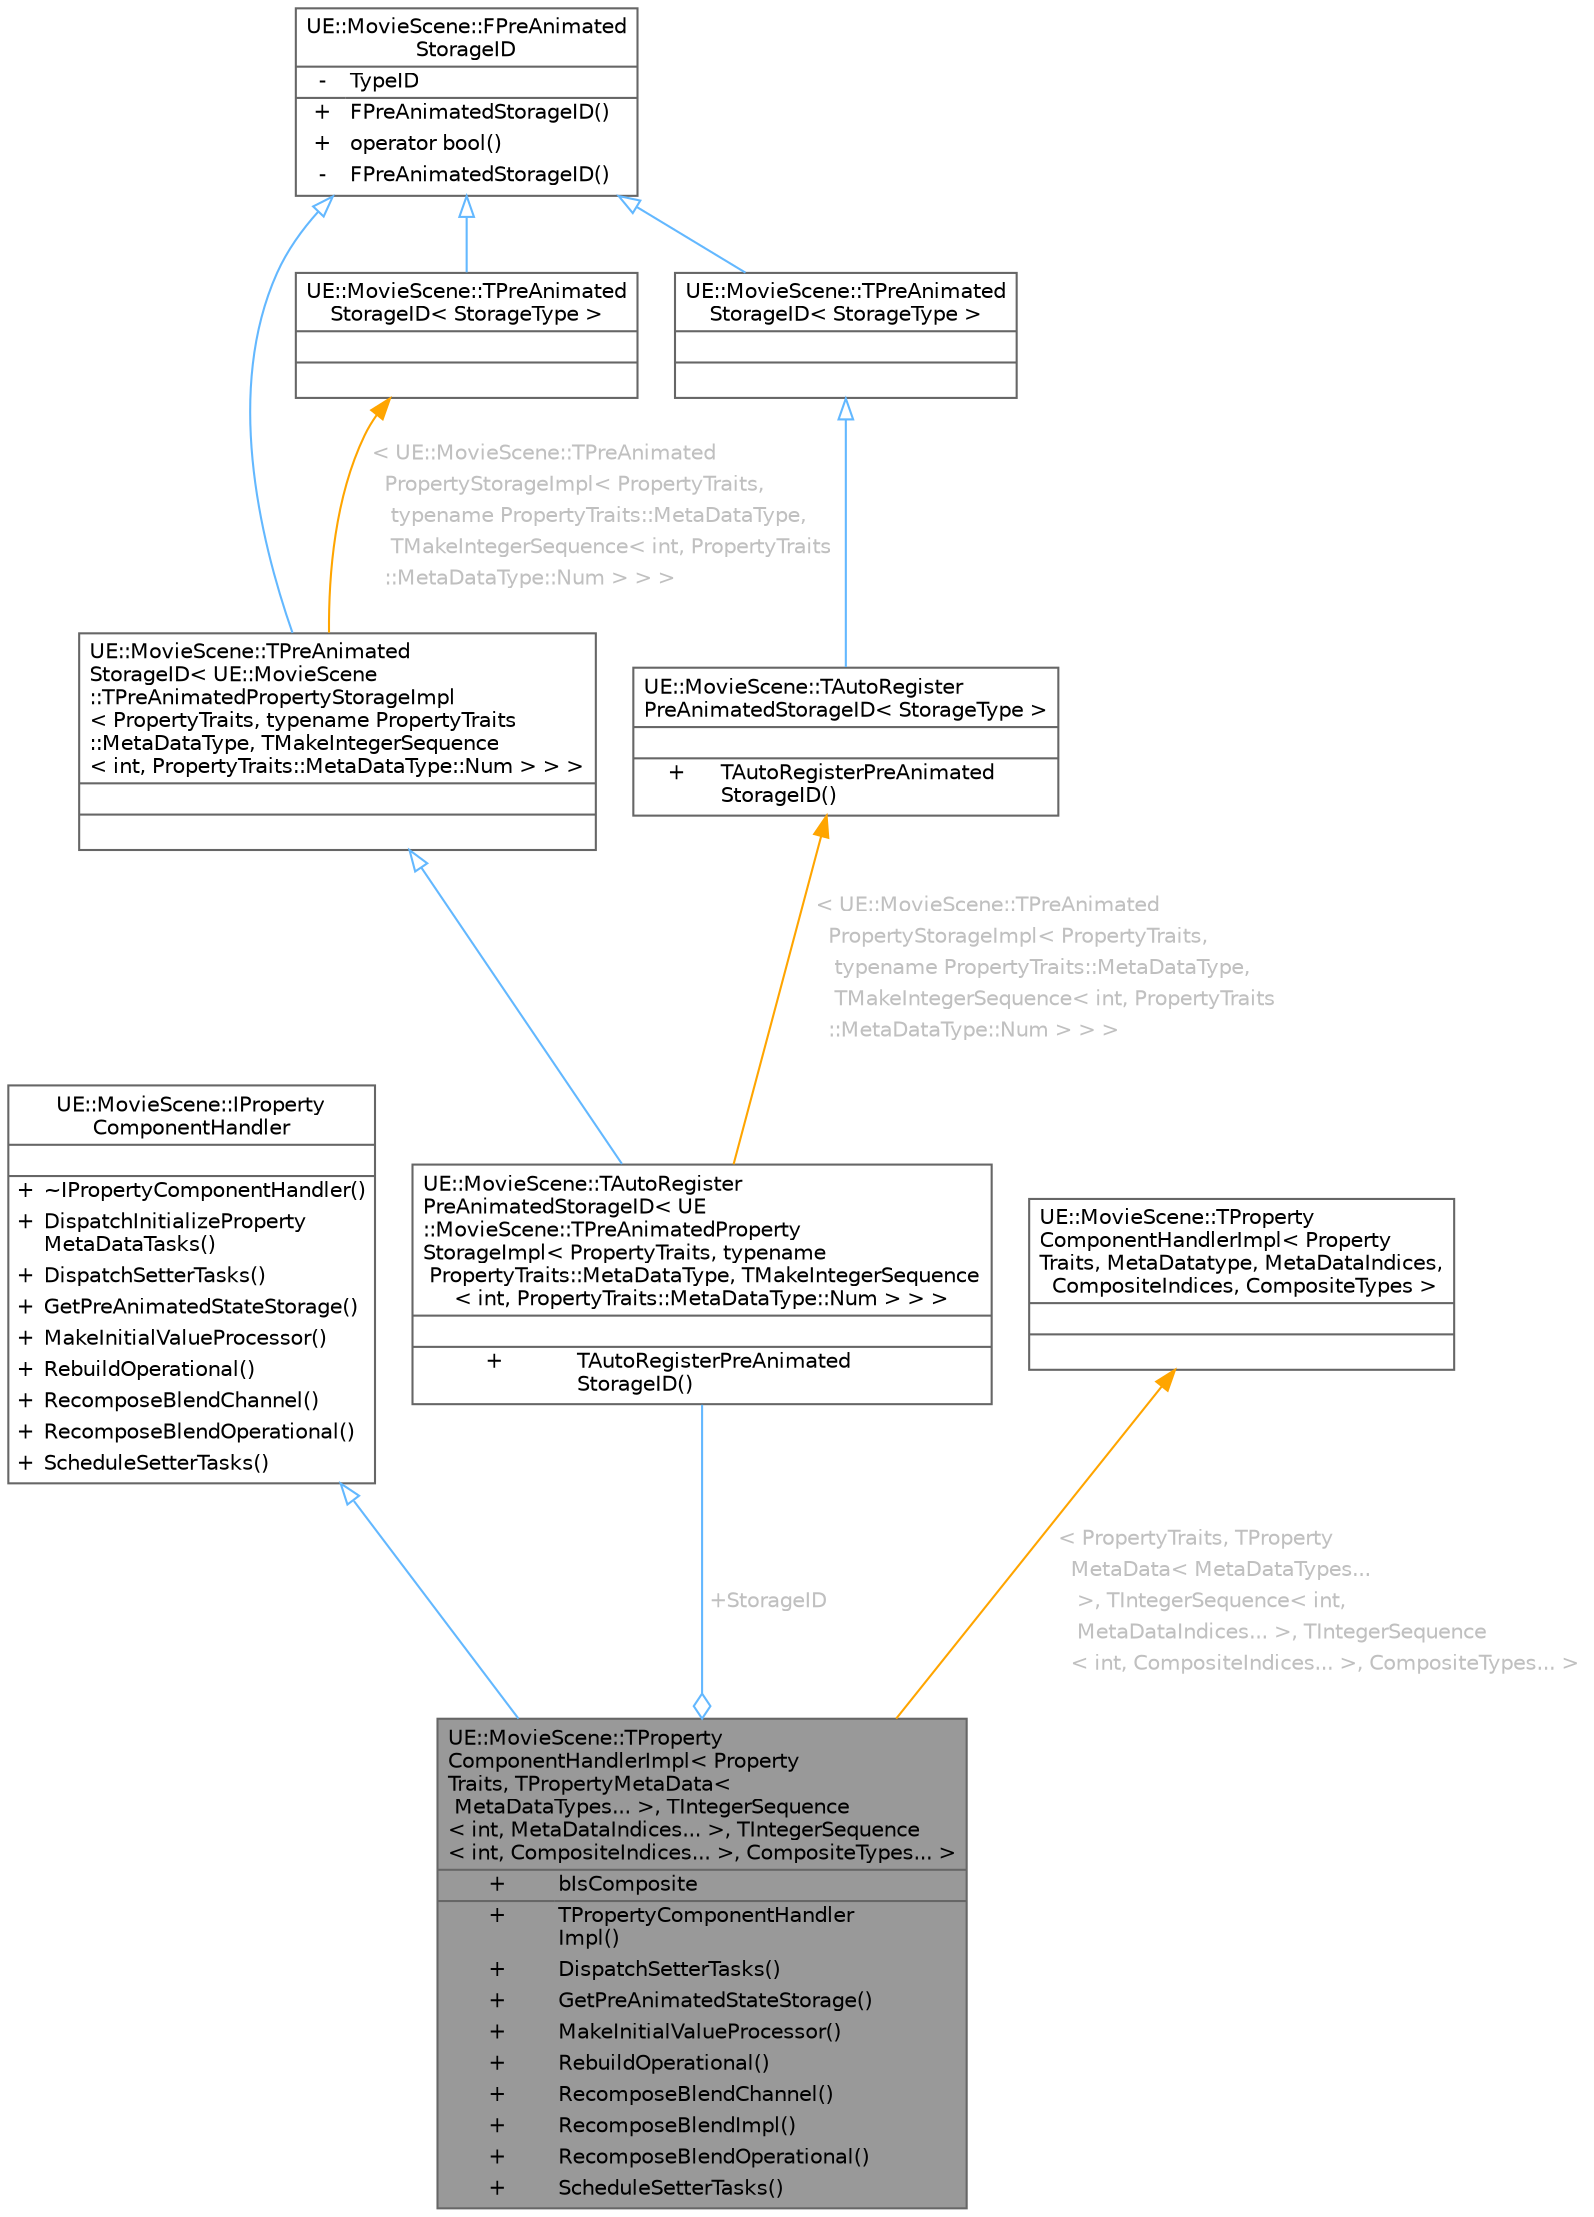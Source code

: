digraph "UE::MovieScene::TPropertyComponentHandlerImpl&lt; PropertyTraits, TPropertyMetaData&lt; MetaDataTypes... &gt;, TIntegerSequence&lt; int, MetaDataIndices... &gt;, TIntegerSequence&lt; int, CompositeIndices... &gt;, CompositeTypes... &gt;"
{
 // INTERACTIVE_SVG=YES
 // LATEX_PDF_SIZE
  bgcolor="transparent";
  edge [fontname=Helvetica,fontsize=10,labelfontname=Helvetica,labelfontsize=10];
  node [fontname=Helvetica,fontsize=10,shape=box,height=0.2,width=0.4];
  Node1 [id="Node000001",shape=plain,label=<<TABLE CELLBORDER="0" BORDER="1"><TR><TD COLSPAN="2" CELLPADDING="1" CELLSPACING="0">UE::MovieScene::TProperty<BR ALIGN="LEFT"/>ComponentHandlerImpl&lt; Property<BR ALIGN="LEFT"/>Traits, TPropertyMetaData&lt;<BR ALIGN="LEFT"/> MetaDataTypes... &gt;, TIntegerSequence<BR ALIGN="LEFT"/>&lt; int, MetaDataIndices... &gt;, TIntegerSequence<BR ALIGN="LEFT"/>&lt; int, CompositeIndices... &gt;, CompositeTypes... &gt;</TD></TR>
<HR/>
<TR><TD VALIGN="top" CELLPADDING="1" CELLSPACING="0">+</TD><TD VALIGN="top" ALIGN="LEFT" CELLPADDING="1" CELLSPACING="0">bIsComposite<BR ALIGN="LEFT"/></TD></TR>
<HR/>
<TR><TD VALIGN="top" CELLPADDING="1" CELLSPACING="0">+</TD><TD VALIGN="top" ALIGN="LEFT" CELLPADDING="1" CELLSPACING="0">TPropertyComponentHandler<BR ALIGN="LEFT"/>Impl()<BR ALIGN="LEFT"/></TD></TR>
<TR><TD VALIGN="top" CELLPADDING="1" CELLSPACING="0">+</TD><TD VALIGN="top" ALIGN="LEFT" CELLPADDING="1" CELLSPACING="0">DispatchSetterTasks()<BR ALIGN="LEFT"/></TD></TR>
<TR><TD VALIGN="top" CELLPADDING="1" CELLSPACING="0">+</TD><TD VALIGN="top" ALIGN="LEFT" CELLPADDING="1" CELLSPACING="0">GetPreAnimatedStateStorage()<BR ALIGN="LEFT"/></TD></TR>
<TR><TD VALIGN="top" CELLPADDING="1" CELLSPACING="0">+</TD><TD VALIGN="top" ALIGN="LEFT" CELLPADDING="1" CELLSPACING="0">MakeInitialValueProcessor()<BR ALIGN="LEFT"/></TD></TR>
<TR><TD VALIGN="top" CELLPADDING="1" CELLSPACING="0">+</TD><TD VALIGN="top" ALIGN="LEFT" CELLPADDING="1" CELLSPACING="0">RebuildOperational()<BR ALIGN="LEFT"/></TD></TR>
<TR><TD VALIGN="top" CELLPADDING="1" CELLSPACING="0">+</TD><TD VALIGN="top" ALIGN="LEFT" CELLPADDING="1" CELLSPACING="0">RecomposeBlendChannel()<BR ALIGN="LEFT"/></TD></TR>
<TR><TD VALIGN="top" CELLPADDING="1" CELLSPACING="0">+</TD><TD VALIGN="top" ALIGN="LEFT" CELLPADDING="1" CELLSPACING="0">RecomposeBlendImpl()<BR ALIGN="LEFT"/></TD></TR>
<TR><TD VALIGN="top" CELLPADDING="1" CELLSPACING="0">+</TD><TD VALIGN="top" ALIGN="LEFT" CELLPADDING="1" CELLSPACING="0">RecomposeBlendOperational()<BR ALIGN="LEFT"/></TD></TR>
<TR><TD VALIGN="top" CELLPADDING="1" CELLSPACING="0">+</TD><TD VALIGN="top" ALIGN="LEFT" CELLPADDING="1" CELLSPACING="0">ScheduleSetterTasks()<BR ALIGN="LEFT"/></TD></TR>
</TABLE>>
,height=0.2,width=0.4,color="gray40", fillcolor="grey60", style="filled", fontcolor="black",tooltip=" "];
  Node2 -> Node1 [id="edge1_Node000001_Node000002",dir="back",color="steelblue1",style="solid",tooltip=" ",arrowtail="onormal"];
  Node2 [id="Node000002",shape=plain,label=<<TABLE CELLBORDER="0" BORDER="1"><TR><TD COLSPAN="2" CELLPADDING="1" CELLSPACING="0">UE::MovieScene::IProperty<BR ALIGN="LEFT"/>ComponentHandler</TD></TR>
<HR/>
<TR><TD COLSPAN="2" CELLPADDING="1" CELLSPACING="0">&nbsp;</TD></TR>
<HR/>
<TR><TD VALIGN="top" CELLPADDING="1" CELLSPACING="0">+</TD><TD VALIGN="top" ALIGN="LEFT" CELLPADDING="1" CELLSPACING="0">~IPropertyComponentHandler()<BR ALIGN="LEFT"/></TD></TR>
<TR><TD VALIGN="top" CELLPADDING="1" CELLSPACING="0">+</TD><TD VALIGN="top" ALIGN="LEFT" CELLPADDING="1" CELLSPACING="0">DispatchInitializeProperty<BR ALIGN="LEFT"/>MetaDataTasks()<BR ALIGN="LEFT"/></TD></TR>
<TR><TD VALIGN="top" CELLPADDING="1" CELLSPACING="0">+</TD><TD VALIGN="top" ALIGN="LEFT" CELLPADDING="1" CELLSPACING="0">DispatchSetterTasks()<BR ALIGN="LEFT"/></TD></TR>
<TR><TD VALIGN="top" CELLPADDING="1" CELLSPACING="0">+</TD><TD VALIGN="top" ALIGN="LEFT" CELLPADDING="1" CELLSPACING="0">GetPreAnimatedStateStorage()<BR ALIGN="LEFT"/></TD></TR>
<TR><TD VALIGN="top" CELLPADDING="1" CELLSPACING="0">+</TD><TD VALIGN="top" ALIGN="LEFT" CELLPADDING="1" CELLSPACING="0">MakeInitialValueProcessor()<BR ALIGN="LEFT"/></TD></TR>
<TR><TD VALIGN="top" CELLPADDING="1" CELLSPACING="0">+</TD><TD VALIGN="top" ALIGN="LEFT" CELLPADDING="1" CELLSPACING="0">RebuildOperational()<BR ALIGN="LEFT"/></TD></TR>
<TR><TD VALIGN="top" CELLPADDING="1" CELLSPACING="0">+</TD><TD VALIGN="top" ALIGN="LEFT" CELLPADDING="1" CELLSPACING="0">RecomposeBlendChannel()<BR ALIGN="LEFT"/></TD></TR>
<TR><TD VALIGN="top" CELLPADDING="1" CELLSPACING="0">+</TD><TD VALIGN="top" ALIGN="LEFT" CELLPADDING="1" CELLSPACING="0">RecomposeBlendOperational()<BR ALIGN="LEFT"/></TD></TR>
<TR><TD VALIGN="top" CELLPADDING="1" CELLSPACING="0">+</TD><TD VALIGN="top" ALIGN="LEFT" CELLPADDING="1" CELLSPACING="0">ScheduleSetterTasks()<BR ALIGN="LEFT"/></TD></TR>
</TABLE>>
,height=0.2,width=0.4,color="gray40", fillcolor="white", style="filled",URL="$d3/d9a/structUE_1_1MovieScene_1_1IPropertyComponentHandler.html",tooltip="Interface for a property type handler that is able to interact with properties in sequencer."];
  Node3 -> Node1 [id="edge2_Node000001_Node000003",color="steelblue1",style="solid",tooltip=" ",label=<<TABLE CELLBORDER="0" BORDER="0"><TR><TD VALIGN="top" ALIGN="LEFT" CELLPADDING="1" CELLSPACING="0">+StorageID</TD></TR>
</TABLE>> ,fontcolor="grey" ,arrowhead="odiamond"];
  Node3 [id="Node000003",shape=plain,label=<<TABLE CELLBORDER="0" BORDER="1"><TR><TD COLSPAN="2" CELLPADDING="1" CELLSPACING="0">UE::MovieScene::TAutoRegister<BR ALIGN="LEFT"/>PreAnimatedStorageID&lt; UE<BR ALIGN="LEFT"/>::MovieScene::TPreAnimatedProperty<BR ALIGN="LEFT"/>StorageImpl&lt; PropertyTraits, typename<BR ALIGN="LEFT"/> PropertyTraits::MetaDataType, TMakeIntegerSequence<BR ALIGN="LEFT"/>&lt; int, PropertyTraits::MetaDataType::Num &gt; &gt; &gt;</TD></TR>
<HR/>
<TR><TD COLSPAN="2" CELLPADDING="1" CELLSPACING="0">&nbsp;</TD></TR>
<HR/>
<TR><TD VALIGN="top" CELLPADDING="1" CELLSPACING="0">+</TD><TD VALIGN="top" ALIGN="LEFT" CELLPADDING="1" CELLSPACING="0">TAutoRegisterPreAnimated<BR ALIGN="LEFT"/>StorageID()<BR ALIGN="LEFT"/></TD></TR>
</TABLE>>
,height=0.2,width=0.4,color="gray40", fillcolor="white", style="filled",URL="$df/da6/structUE_1_1MovieScene_1_1TAutoRegisterPreAnimatedStorageID.html",tooltip=" "];
  Node4 -> Node3 [id="edge3_Node000003_Node000004",dir="back",color="steelblue1",style="solid",tooltip=" ",arrowtail="onormal"];
  Node4 [id="Node000004",shape=plain,label=<<TABLE CELLBORDER="0" BORDER="1"><TR><TD COLSPAN="2" CELLPADDING="1" CELLSPACING="0">UE::MovieScene::TPreAnimated<BR ALIGN="LEFT"/>StorageID&lt; UE::MovieScene<BR ALIGN="LEFT"/>::TPreAnimatedPropertyStorageImpl<BR ALIGN="LEFT"/>&lt; PropertyTraits, typename PropertyTraits<BR ALIGN="LEFT"/>::MetaDataType, TMakeIntegerSequence<BR ALIGN="LEFT"/>&lt; int, PropertyTraits::MetaDataType::Num &gt; &gt; &gt;</TD></TR>
<HR/>
<TR><TD COLSPAN="2" CELLPADDING="1" CELLSPACING="0">&nbsp;</TD></TR>
<HR/>
<TR><TD COLSPAN="2" CELLPADDING="1" CELLSPACING="0">&nbsp;</TD></TR>
</TABLE>>
,height=0.2,width=0.4,color="gray40", fillcolor="white", style="filled",URL="$d4/de8/structUE_1_1MovieScene_1_1TPreAnimatedStorageID.html",tooltip=" "];
  Node5 -> Node4 [id="edge4_Node000004_Node000005",dir="back",color="steelblue1",style="solid",tooltip=" ",arrowtail="onormal"];
  Node5 [id="Node000005",shape=plain,label=<<TABLE CELLBORDER="0" BORDER="1"><TR><TD COLSPAN="2" CELLPADDING="1" CELLSPACING="0">UE::MovieScene::FPreAnimated<BR ALIGN="LEFT"/>StorageID</TD></TR>
<HR/>
<TR><TD VALIGN="top" CELLPADDING="1" CELLSPACING="0">-</TD><TD VALIGN="top" ALIGN="LEFT" CELLPADDING="1" CELLSPACING="0">TypeID<BR ALIGN="LEFT"/></TD></TR>
<HR/>
<TR><TD VALIGN="top" CELLPADDING="1" CELLSPACING="0">+</TD><TD VALIGN="top" ALIGN="LEFT" CELLPADDING="1" CELLSPACING="0">FPreAnimatedStorageID()<BR ALIGN="LEFT"/></TD></TR>
<TR><TD VALIGN="top" CELLPADDING="1" CELLSPACING="0">+</TD><TD VALIGN="top" ALIGN="LEFT" CELLPADDING="1" CELLSPACING="0">operator bool()<BR ALIGN="LEFT"/></TD></TR>
<TR><TD VALIGN="top" CELLPADDING="1" CELLSPACING="0">-</TD><TD VALIGN="top" ALIGN="LEFT" CELLPADDING="1" CELLSPACING="0">FPreAnimatedStorageID()<BR ALIGN="LEFT"/></TD></TR>
</TABLE>>
,height=0.2,width=0.4,color="gray40", fillcolor="white", style="filled",URL="$d5/d99/structUE_1_1MovieScene_1_1FPreAnimatedStorageID.html",tooltip=" "];
  Node6 -> Node4 [id="edge5_Node000004_Node000006",dir="back",color="orange",style="solid",tooltip=" ",label=<<TABLE CELLBORDER="0" BORDER="0"><TR><TD VALIGN="top" ALIGN="LEFT" CELLPADDING="1" CELLSPACING="0">&lt; UE::MovieScene::TPreAnimated</TD></TR>
<TR><TD VALIGN="top" ALIGN="LEFT" CELLPADDING="1" CELLSPACING="0">&nbsp;&nbsp;PropertyStorageImpl&lt; PropertyTraits,</TD></TR>
<TR><TD VALIGN="top" ALIGN="LEFT" CELLPADDING="1" CELLSPACING="0">&nbsp;&nbsp; typename PropertyTraits::MetaDataType,</TD></TR>
<TR><TD VALIGN="top" ALIGN="LEFT" CELLPADDING="1" CELLSPACING="0">&nbsp;&nbsp; TMakeIntegerSequence&lt; int, PropertyTraits</TD></TR>
<TR><TD VALIGN="top" ALIGN="LEFT" CELLPADDING="1" CELLSPACING="0">&nbsp;&nbsp;::MetaDataType::Num &gt; &gt; &gt;</TD></TR>
</TABLE>> ,fontcolor="grey" ];
  Node6 [id="Node000006",shape=plain,label=<<TABLE CELLBORDER="0" BORDER="1"><TR><TD COLSPAN="2" CELLPADDING="1" CELLSPACING="0">UE::MovieScene::TPreAnimated<BR ALIGN="LEFT"/>StorageID&lt; StorageType &gt;</TD></TR>
<HR/>
<TR><TD COLSPAN="2" CELLPADDING="1" CELLSPACING="0">&nbsp;</TD></TR>
<HR/>
<TR><TD COLSPAN="2" CELLPADDING="1" CELLSPACING="0">&nbsp;</TD></TR>
</TABLE>>
,height=0.2,width=0.4,color="gray40", fillcolor="white", style="filled",URL="$d4/de8/structUE_1_1MovieScene_1_1TPreAnimatedStorageID.html",tooltip=" "];
  Node5 -> Node6 [id="edge6_Node000006_Node000005",dir="back",color="steelblue1",style="solid",tooltip=" ",arrowtail="onormal"];
  Node7 -> Node3 [id="edge7_Node000003_Node000007",dir="back",color="orange",style="solid",tooltip=" ",label=<<TABLE CELLBORDER="0" BORDER="0"><TR><TD VALIGN="top" ALIGN="LEFT" CELLPADDING="1" CELLSPACING="0">&lt; UE::MovieScene::TPreAnimated</TD></TR>
<TR><TD VALIGN="top" ALIGN="LEFT" CELLPADDING="1" CELLSPACING="0">&nbsp;&nbsp;PropertyStorageImpl&lt; PropertyTraits,</TD></TR>
<TR><TD VALIGN="top" ALIGN="LEFT" CELLPADDING="1" CELLSPACING="0">&nbsp;&nbsp; typename PropertyTraits::MetaDataType,</TD></TR>
<TR><TD VALIGN="top" ALIGN="LEFT" CELLPADDING="1" CELLSPACING="0">&nbsp;&nbsp; TMakeIntegerSequence&lt; int, PropertyTraits</TD></TR>
<TR><TD VALIGN="top" ALIGN="LEFT" CELLPADDING="1" CELLSPACING="0">&nbsp;&nbsp;::MetaDataType::Num &gt; &gt; &gt;</TD></TR>
</TABLE>> ,fontcolor="grey" ];
  Node7 [id="Node000007",shape=plain,label=<<TABLE CELLBORDER="0" BORDER="1"><TR><TD COLSPAN="2" CELLPADDING="1" CELLSPACING="0">UE::MovieScene::TAutoRegister<BR ALIGN="LEFT"/>PreAnimatedStorageID&lt; StorageType &gt;</TD></TR>
<HR/>
<TR><TD COLSPAN="2" CELLPADDING="1" CELLSPACING="0">&nbsp;</TD></TR>
<HR/>
<TR><TD VALIGN="top" CELLPADDING="1" CELLSPACING="0">+</TD><TD VALIGN="top" ALIGN="LEFT" CELLPADDING="1" CELLSPACING="0">TAutoRegisterPreAnimated<BR ALIGN="LEFT"/>StorageID()<BR ALIGN="LEFT"/></TD></TR>
</TABLE>>
,height=0.2,width=0.4,color="gray40", fillcolor="white", style="filled",URL="$df/da6/structUE_1_1MovieScene_1_1TAutoRegisterPreAnimatedStorageID.html",tooltip=" "];
  Node8 -> Node7 [id="edge8_Node000007_Node000008",dir="back",color="steelblue1",style="solid",tooltip=" ",arrowtail="onormal"];
  Node8 [id="Node000008",shape=plain,label=<<TABLE CELLBORDER="0" BORDER="1"><TR><TD COLSPAN="2" CELLPADDING="1" CELLSPACING="0">UE::MovieScene::TPreAnimated<BR ALIGN="LEFT"/>StorageID&lt; StorageType &gt;</TD></TR>
<HR/>
<TR><TD COLSPAN="2" CELLPADDING="1" CELLSPACING="0">&nbsp;</TD></TR>
<HR/>
<TR><TD COLSPAN="2" CELLPADDING="1" CELLSPACING="0">&nbsp;</TD></TR>
</TABLE>>
,height=0.2,width=0.4,color="gray40", fillcolor="white", style="filled",URL="$d4/de8/structUE_1_1MovieScene_1_1TPreAnimatedStorageID.html",tooltip=" "];
  Node5 -> Node8 [id="edge9_Node000008_Node000005",dir="back",color="steelblue1",style="solid",tooltip=" ",arrowtail="onormal"];
  Node9 -> Node1 [id="edge10_Node000001_Node000009",dir="back",color="orange",style="solid",tooltip=" ",label=<<TABLE CELLBORDER="0" BORDER="0"><TR><TD VALIGN="top" ALIGN="LEFT" CELLPADDING="1" CELLSPACING="0">&lt; PropertyTraits, TProperty</TD></TR>
<TR><TD VALIGN="top" ALIGN="LEFT" CELLPADDING="1" CELLSPACING="0">&nbsp;&nbsp;MetaData&lt; MetaDataTypes...</TD></TR>
<TR><TD VALIGN="top" ALIGN="LEFT" CELLPADDING="1" CELLSPACING="0">&nbsp;&nbsp; &gt;, TIntegerSequence&lt; int,</TD></TR>
<TR><TD VALIGN="top" ALIGN="LEFT" CELLPADDING="1" CELLSPACING="0">&nbsp;&nbsp; MetaDataIndices... &gt;, TIntegerSequence</TD></TR>
<TR><TD VALIGN="top" ALIGN="LEFT" CELLPADDING="1" CELLSPACING="0">&nbsp;&nbsp;&lt; int, CompositeIndices... &gt;, CompositeTypes... &gt;</TD></TR>
</TABLE>> ,fontcolor="grey" ];
  Node9 [id="Node000009",shape=plain,label=<<TABLE CELLBORDER="0" BORDER="1"><TR><TD COLSPAN="2" CELLPADDING="1" CELLSPACING="0">UE::MovieScene::TProperty<BR ALIGN="LEFT"/>ComponentHandlerImpl&lt; Property<BR ALIGN="LEFT"/>Traits, MetaDatatype, MetaDataIndices,<BR ALIGN="LEFT"/> CompositeIndices, CompositeTypes &gt;</TD></TR>
<HR/>
<TR><TD COLSPAN="2" CELLPADDING="1" CELLSPACING="0">&nbsp;</TD></TR>
<HR/>
<TR><TD COLSPAN="2" CELLPADDING="1" CELLSPACING="0">&nbsp;</TD></TR>
</TABLE>>
,height=0.2,width=0.4,color="gray40", fillcolor="white", style="filled",URL="$d8/d4f/structUE_1_1MovieScene_1_1TPropertyComponentHandlerImpl.html",tooltip=" "];
}
